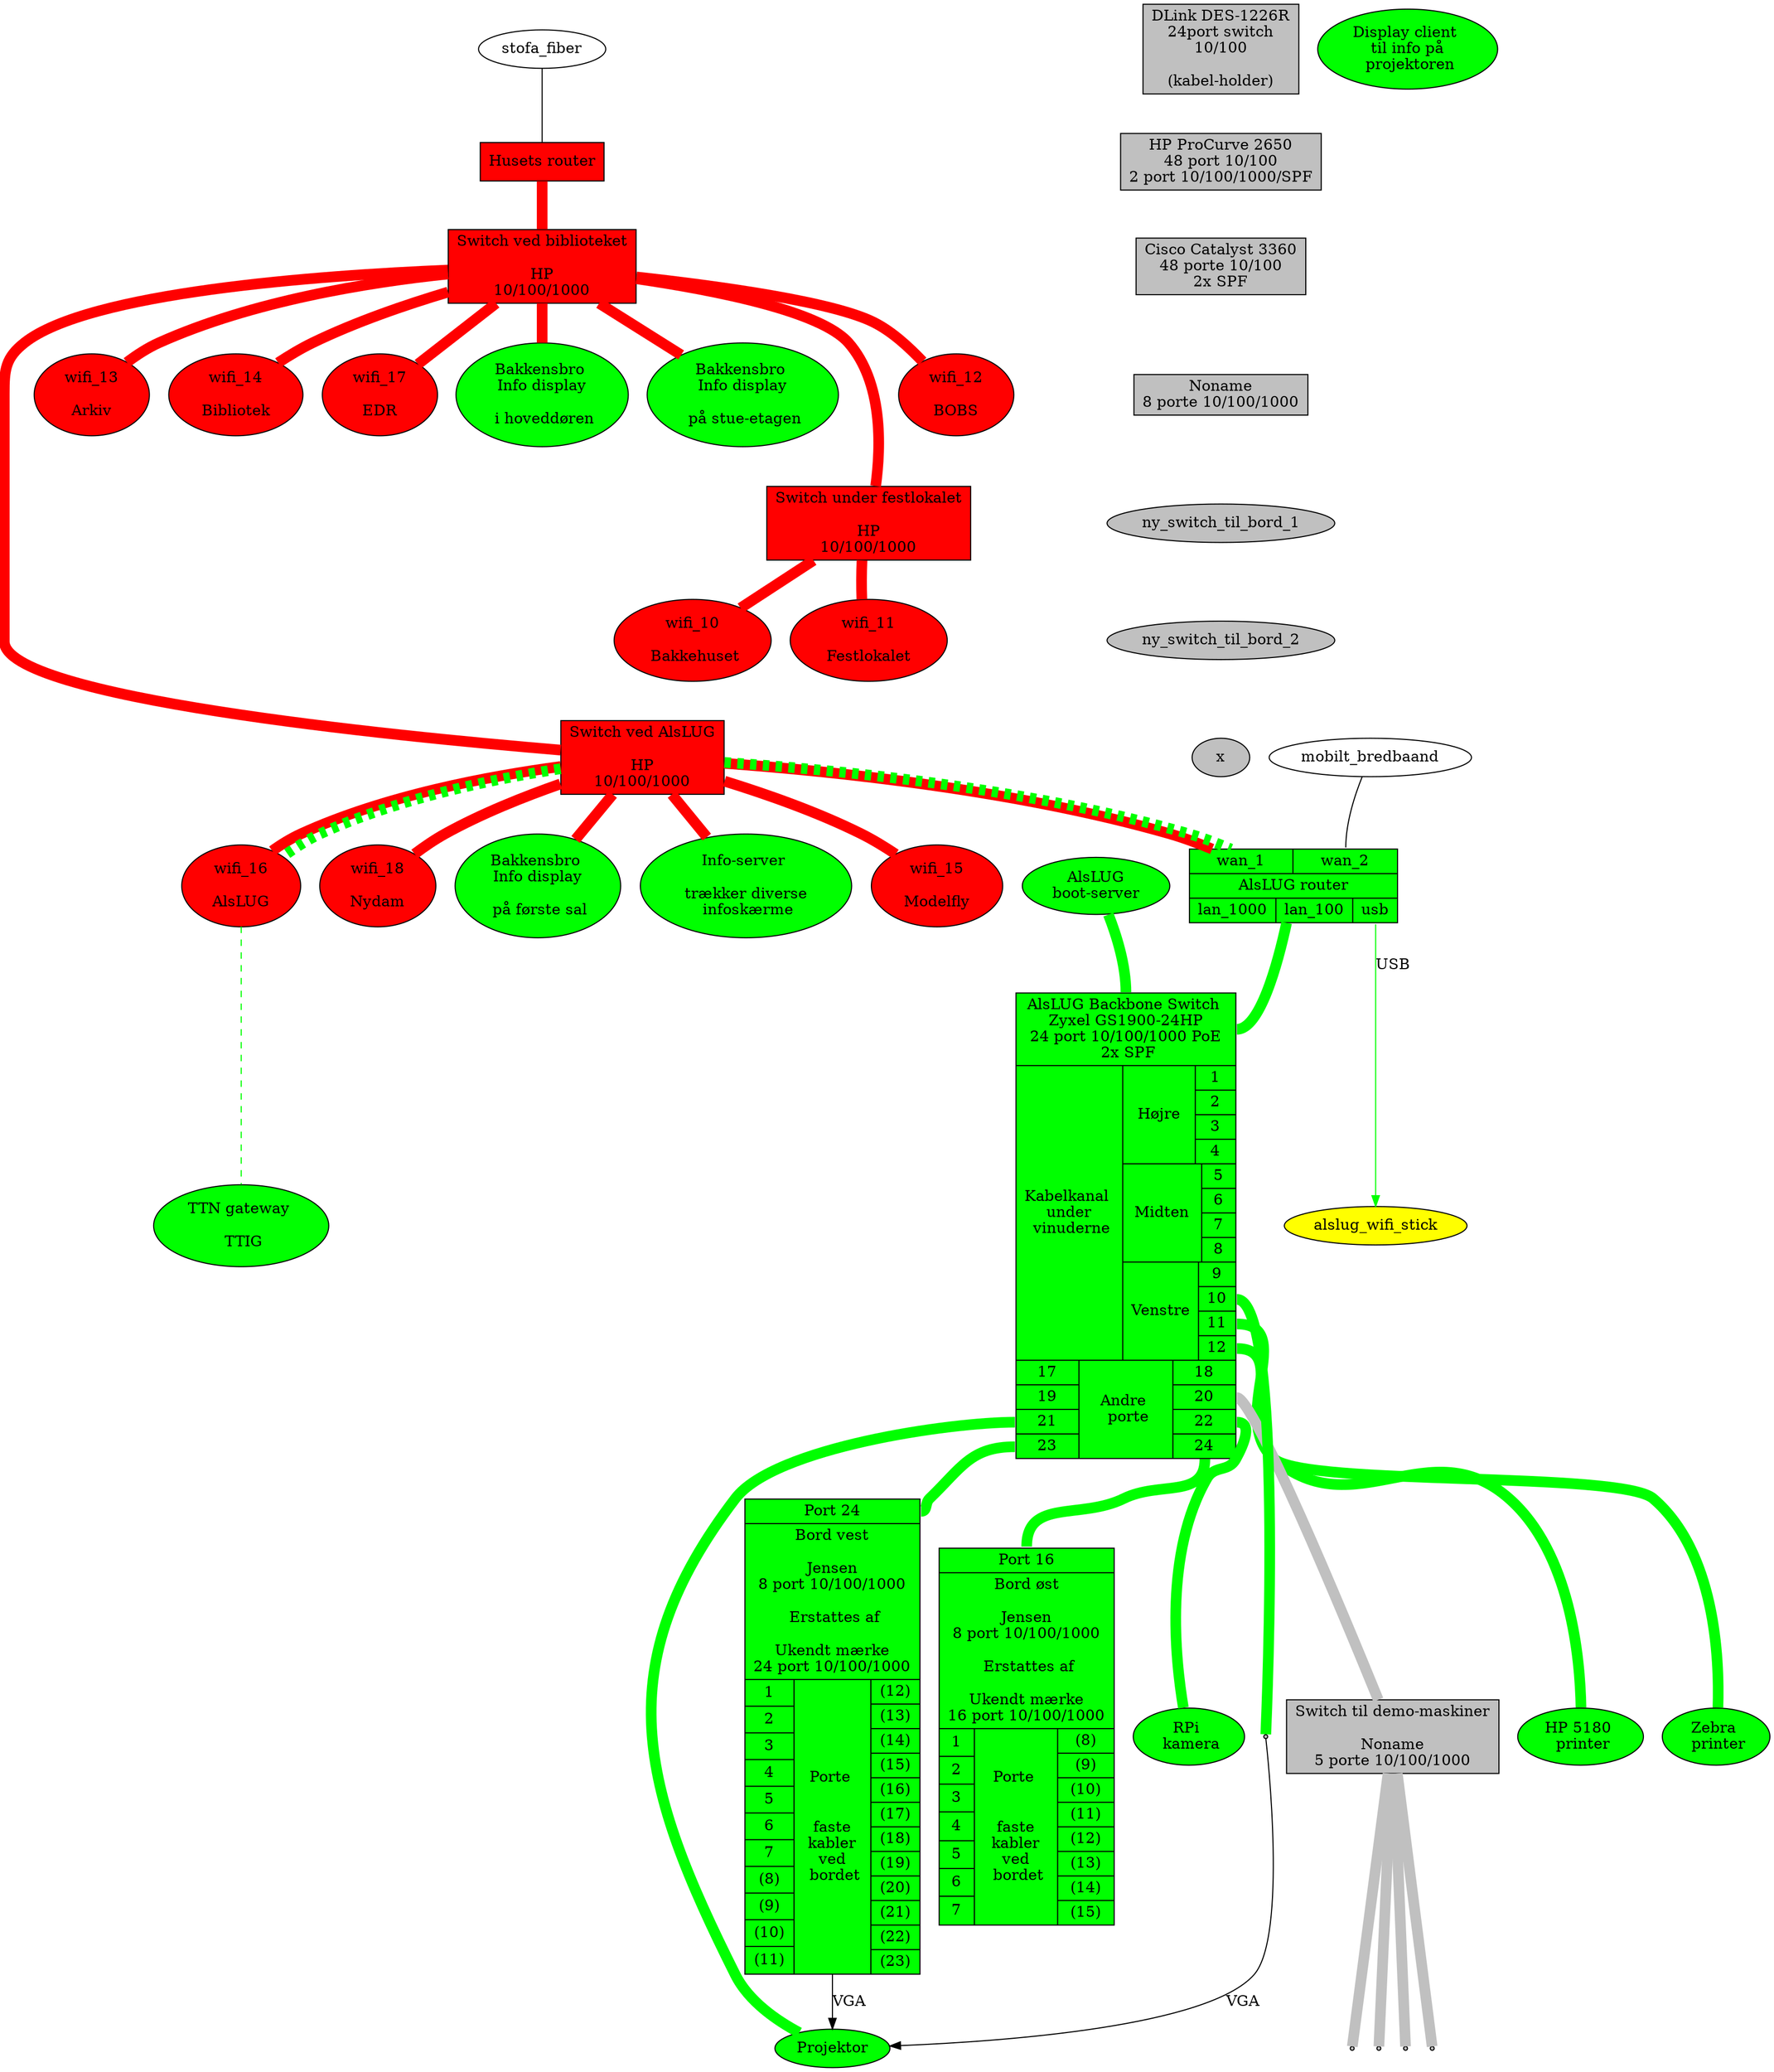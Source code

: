 digraph xxx {
  edge [ dir=none penwidth=10 ];

  node [ style=filled fillcolor=red ];
  husets_router [ shape=box label="Husets router" ];
  husets_switch_1 [ shape=box label="Switch ved biblioteket\n\nHP\n10/100/1000" ];
  husets_switch_2 [ shape=box label="Switch ved AlsLUG\n\nHP\n10/100/1000" ];
  festlokale_switch [ shape=box label="Switch under festlokalet\n\nHP\n10/100/1000" ];
  wifi_10 [ label=" wifi_10 \n\n Bakkehuset"                  ];
  wifi_11 [ label=" wifi_11 \n\n Festlokalet "                ];
  wifi_12 [ label=" wifi_12 \n\n BOBS "                       ];
  wifi_13 [ label=" wifi_13 \n\n Arkiv "                      ];
  wifi_14 [ label=" wifi_14 \n\n Bibliotek "                  ];
  wifi_15 [ label=" wifi_15 \n\n Modelfly "                   ];
  wifi_16 [ label=" wifi_16 \n\n AlsLUG "                     ];
  wifi_17 [ label=" wifi_17 \n\n EDR "                        ];
  wifi_18 [ label=" wifi_18 \n\n Nydam "                      ];
  
  node [ style=filled fillcolor=green ];
  AlsLUG_TTIG		[ label="TTN gateway \n\n TTIG"					];
  bakkensbro_info_doer	[ label="Bakkensbro \n Info display \n\n i hoveddøren"		];
  bakkensbro_info_stuen	[ label="Bakkensbro \n Info display \n\n på stue-etagen"	];
  bakkensbro_info_1_sal	[ label="Bakkensbro \n Info display \n\n på første sal"		];
  info_server		[ label="Info-server \n\n trækker diverse \n infoskærme"	];
  alslug_router [ shape=record label="{{<wan_1> wan_1|<wan_2> wan_2}|
                                        AlsLUG router
                                      |{<lan_1000> lan_1000|<lan_100> lan_100|<usb> usb}}" ];
  alslug_gl_bootserver [ label="AlsLUG\nboot-server" ];
  alslug_prokjetor_client [ label="Display client \n til info på \n projektoren" ];
  alslug_backbone_switch [ shape=record label="{<any> AlsLUG Backbone Switch \n Zyxel GS1900-24HP \n 24 port 10/100/1000 PoE \n 2x SPF|{Kabelkanal \n under \n vinuderne
		|{
			{Højre	|{	<1> 1	|	<2> 2	|	<3> 3	|	<4> 4	}}|
			{Midten	|{	<5> 5	|	<6> 6	|	<7> 7	|	<8>8	}}|
			{Venstre|{	<9> 9	|	<10>10	|	<11>11	|	<12>12	}}
		}}|{{{
			{<17>17|<18>19|<21>21|<23>23}
			|Andre \n porte|
			{<18>18|<20>20|<22>22|<24>24}
		}}}}"];
  alslug_projektor [ label="Projektor" ]
  alslug_hp5180 [ label="HP 5180 \n printer" ]
  alslug_zebra [ label="Zebra \n printer" ]
  RPi_camera [ label="RPi \n kamera" ]
  bord_1 [ shape=record label="{<24> Port 24|
		<bord> Bord vest\n\nJensen\n8 port 10/100/1000\n\n Erstattes af\n\nUkendt mærke\n24 port 10/100/1000
		|{
			{1|2|3|4|5|6|7|(8)|(9)|(10)|(11)}
			|Porte \n\n\n faste \n kabler \n ved \n bordet|
			{(12)|(13)|(14)|(15)|(16)|(17)|(18)|(19)|(20)|(21)|(22)|(23)}
		}}"];
  bord_2 [ shape=record label="{<16> Port 16|
		<bord> Bord øst\n\nJensen\n8 port 10/100/1000\n\n Erstattes af\n\nUkendt mærke\n16 port 10/100/1000
		|{
			{1|2|3|4|5|6|7}
			|Porte \n\n\n faste \n kabler \n ved \n bordet|
			{(8)|(9)|(10)|(11)|(12)|(13)|(14)|(15)}
		}}"];
 
  // Udstyr som pt ikke bruges
  node [ style=filled fillcolor=gray ];
  switch_24p      [ shape=box label="DLink DES-1226R\n24port switch\n10/100\n\n(kabel-holder)"];
  switch_48p      [ shape=box label="HP ProCurve 2650\n48 port 10/100\n2 port 10/100/1000/SPF"];
  switch_48p_poe  [ shape=box label="Cisco Catalyst 3360\n48 porte 10/100\n2x SPF"];
  switch_5p       [ shape=box label="Switch til demo-maskiner\n\nNoname\n5 porte 10/100/1000" ];
  switch_8p       [ shape=box label="Noname\n8 porte 10/100/1000"];
  
  switch_24p -> switch_48p -> switch_48p_poe -> switch_8p -> ny_switch_til_bord_1 -> ny_switch_til_bord_2 -> x -> alslug_router [ color=invis ];
  
  
  node [ style=normal ];
  // Internet forbindelser
  stofa_fiber      -> husets_router [ penwidth=1 fillcolor=black style=filled ];
  mobilt_bredbaand -> alslug_router:wan_2 [ penwidth=1 fillcolor=black style=filled ];
  
  // Husets forbindelser
  edge  [ color=red style=solid ];
  husets_switch_1 -> festlokale_switch -> {     wifi_10 wifi_11                                                        };
  husets_router -> husets_switch_1 -> {                        wifi_12 wifi_13 wifi_14                 wifi_17         };
  husets_switch_1 -> husets_switch_2 -> { alslug_router                                wifi_15 wifi_16         wifi_18 };

  husets_switch_1 -> { bakkensbro_info_doer bakkensbro_info_stuen };
  husets_switch_2 -> { bakkensbro_info_1_sal info_server };

  // VLAN forbindelser over bakkensbros netværk
  edge  [ color=green style=dashed ];
  husets_switch_2 -> { alslug_router:wan_1 wifi_16 };

  alslug_wifi_stick [ fillcolor=yellow style=filled ];

  // Interne forbindelser
  edge [ color=green style=solid ];
  node [ shape=point ];
  
  {alslug_router:lan_1000 alslug_gl_bootserver} -> alslug_backbone_switch:any;
  alslug_backbone_switch:12 -> alslug_hp5180;
  alslug_backbone_switch:11 -> alslug_zebra;
  alslug_backbone_switch:10 -> alslug_projektor_client;
  alslug_backbone_switch:20 -> switch_5p -> { demo_1 demo_2 demo_3 demo_4 } [ color=gray ];
  alslug_backbone_switch:21 -> alslug_projektor;
  alslug_backbone_switch:22 -> RPi_camera;
  alslug_backbone_switch:23 -> bord_1:24;
  alslug_backbone_switch:24 -> bord_2:16;

  alslug_projektor_client -> alslug_projektor [ color=black penwidth=1 label="VGA" dir=forward ];
  bord_1 -> alslug_projektor [ color=black penwidth=1 label="VGA" dir=forward ];
  alslug_router:usb -> alslug_wifi_stick [ penwidth=1 label="USB" dir=forward ];
  wifi_16 -> AlsLUG_TTIG [ penwidth=1 style=dashed ];
  
  edge [ color=invis ];
  husets_switch_1 -> wifi_12 -> festlokale_switch -> wifi_11 -> husets_switch_2;

  subgraph {
    rank = same;
#    alslug_projektor;
#    alslug_hp5180;
    alslug_backbone_switch;
  }
}

